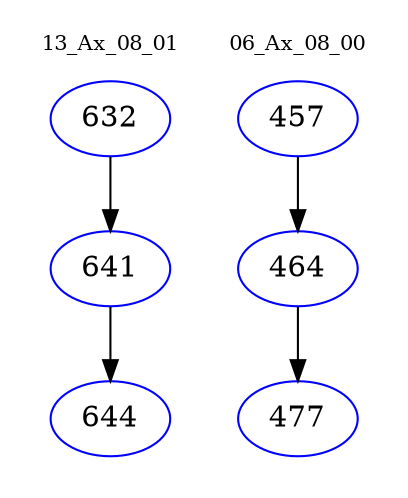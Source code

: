 digraph{
subgraph cluster_0 {
color = white
label = "13_Ax_08_01";
fontsize=10;
T0_632 [label="632", color="blue"]
T0_632 -> T0_641 [color="black"]
T0_641 [label="641", color="blue"]
T0_641 -> T0_644 [color="black"]
T0_644 [label="644", color="blue"]
}
subgraph cluster_1 {
color = white
label = "06_Ax_08_00";
fontsize=10;
T1_457 [label="457", color="blue"]
T1_457 -> T1_464 [color="black"]
T1_464 [label="464", color="blue"]
T1_464 -> T1_477 [color="black"]
T1_477 [label="477", color="blue"]
}
}
